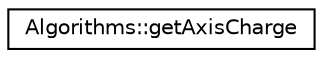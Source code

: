 digraph "Graphical Class Hierarchy"
{
 // LATEX_PDF_SIZE
  edge [fontname="Helvetica",fontsize="10",labelfontname="Helvetica",labelfontsize="10"];
  node [fontname="Helvetica",fontsize="10",shape=record];
  rankdir="LR";
  Node0 [label="Algorithms::getAxisCharge",height=0.2,width=0.4,color="black", fillcolor="white", style="filled",URL="$struct_algorithms_1_1get_axis_charge.html",tooltip="Get the weighted charge in a given hemisphere (defined by it's angle wrt to axis)...."];
}

